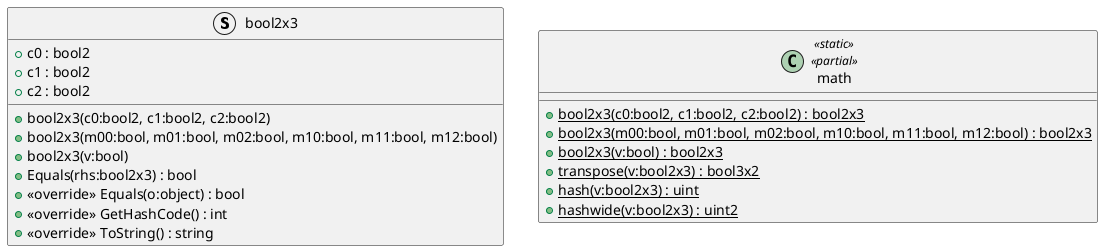 @startuml
struct bool2x3 {
    + c0 : bool2
    + c1 : bool2
    + c2 : bool2
    + bool2x3(c0:bool2, c1:bool2, c2:bool2)
    + bool2x3(m00:bool, m01:bool, m02:bool, m10:bool, m11:bool, m12:bool)
    + bool2x3(v:bool)
    + Equals(rhs:bool2x3) : bool
    + <<override>> Equals(o:object) : bool
    + <<override>> GetHashCode() : int
    + <<override>> ToString() : string
}
class math <<static>> <<partial>> {
    + {static} bool2x3(c0:bool2, c1:bool2, c2:bool2) : bool2x3
    + {static} bool2x3(m00:bool, m01:bool, m02:bool, m10:bool, m11:bool, m12:bool) : bool2x3
    + {static} bool2x3(v:bool) : bool2x3
    + {static} transpose(v:bool2x3) : bool3x2
    + {static} hash(v:bool2x3) : uint
    + {static} hashwide(v:bool2x3) : uint2
}
@enduml
